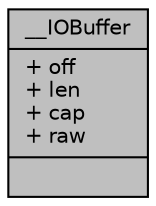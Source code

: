 digraph "__IOBuffer"
{
 // LATEX_PDF_SIZE
  edge [fontname="Helvetica",fontsize="10",labelfontname="Helvetica",labelfontsize="10"];
  node [fontname="Helvetica",fontsize="10",shape=record];
  Node1 [label="{__IOBuffer\n|+ off\l+ len\l+ cap\l+ raw\l|}",height=0.2,width=0.4,color="black", fillcolor="grey75", style="filled", fontcolor="black",tooltip=" "];
}
